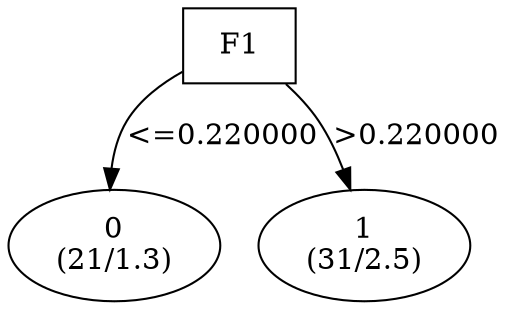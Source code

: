 digraph YaDT {
n0 [ shape=box, label="F1\n"]
n0 -> n1 [label="<=0.220000"]
n1 [ shape=ellipse, label="0\n(21/1.3)"]
n0 -> n2 [label=">0.220000"]
n2 [ shape=ellipse, label="1\n(31/2.5)"]
}

